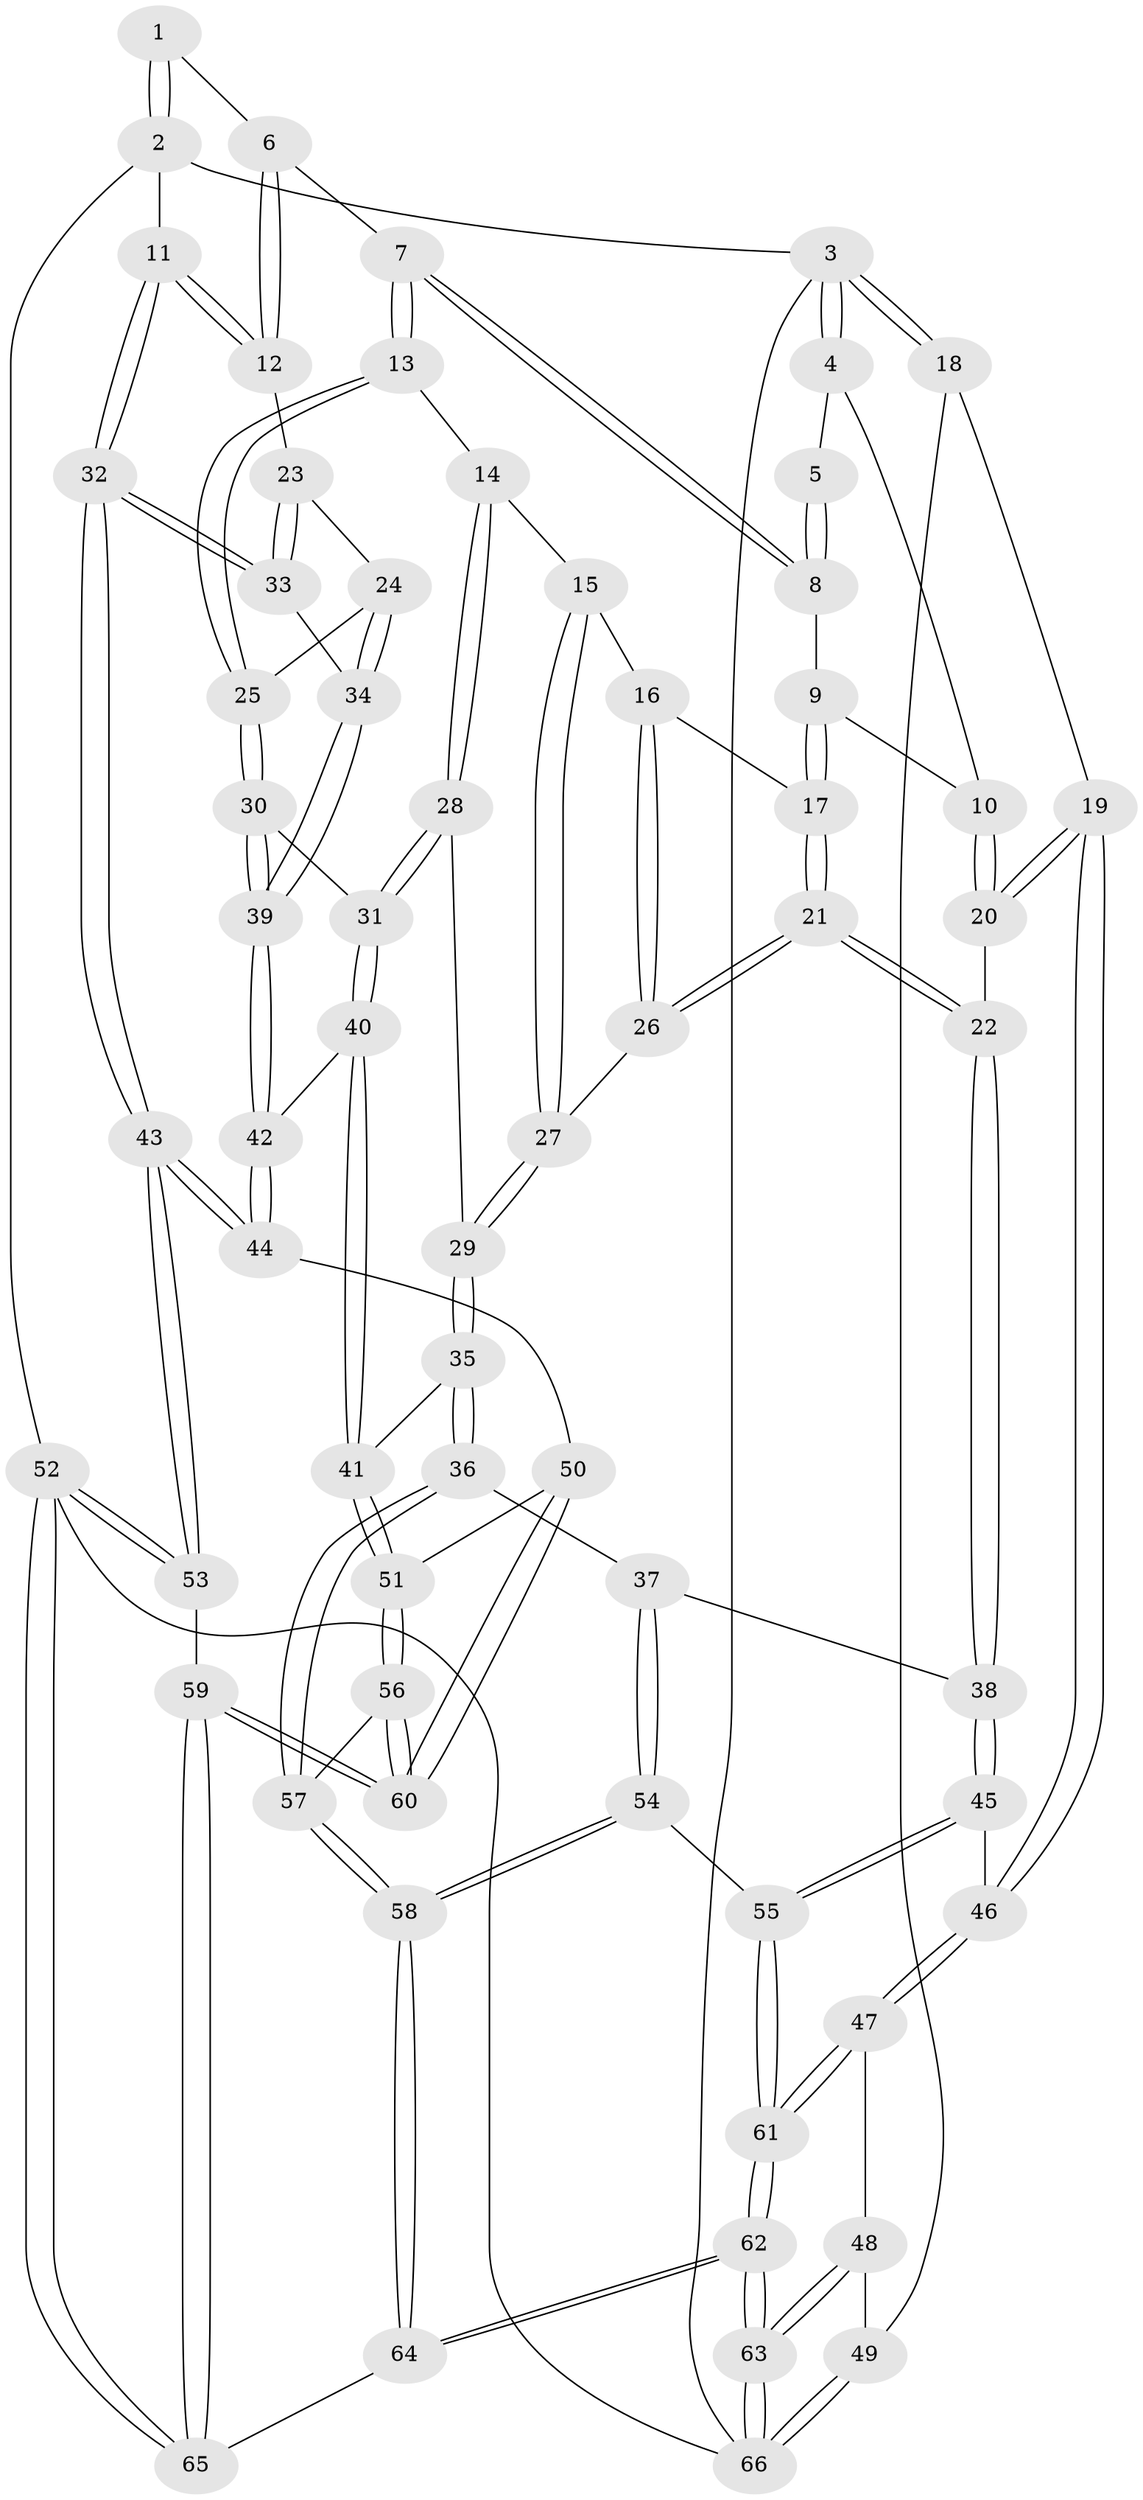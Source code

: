 // coarse degree distribution, {2: 0.15789473684210525, 6: 0.21052631578947367, 4: 0.3157894736842105, 3: 0.21052631578947367, 5: 0.10526315789473684}
// Generated by graph-tools (version 1.1) at 2025/07/03/04/25 22:07:01]
// undirected, 66 vertices, 162 edges
graph export_dot {
graph [start="1"]
  node [color=gray90,style=filled];
  1 [pos="+0.8419017184199171+0"];
  2 [pos="+1+0"];
  3 [pos="+0+0"];
  4 [pos="+0.38489496299106984+0"];
  5 [pos="+0.5308802915251287+0"];
  6 [pos="+0.8226646235435395+0.11166792331422952"];
  7 [pos="+0.6973713783807829+0.14213789616241487"];
  8 [pos="+0.6135662176962469+0.105153080632933"];
  9 [pos="+0.5979697336547839+0.1263208001682112"];
  10 [pos="+0.32530079936256145+0.11878559666306777"];
  11 [pos="+1+0.14265166803913273"];
  12 [pos="+0.9702054507097005+0.21425950703518032"];
  13 [pos="+0.700096426627937+0.15574160552437685"];
  14 [pos="+0.6619802928042484+0.30645271127412893"];
  15 [pos="+0.6520736713234763+0.30343371676979675"];
  16 [pos="+0.6133785543944256+0.2699714655704378"];
  17 [pos="+0.5902089957164759+0.13767253508550356"];
  18 [pos="+0+0.32916015712597113"];
  19 [pos="+0.06791014987132124+0.3455872817723405"];
  20 [pos="+0.2813736068067888+0.31518699182877075"];
  21 [pos="+0.34743163755542605+0.3379282817249616"];
  22 [pos="+0.33766160643148213+0.3400808846711828"];
  23 [pos="+0.8761590582909106+0.31963221440800915"];
  24 [pos="+0.8390756375439942+0.3561363144291578"];
  25 [pos="+0.8129065050039267+0.3702089445894772"];
  26 [pos="+0.4421521563782813+0.35223291197749235"];
  27 [pos="+0.5037921206910692+0.37107605520834386"];
  28 [pos="+0.7486480865922416+0.4023302246728775"];
  29 [pos="+0.6415828916824694+0.4446152260167816"];
  30 [pos="+0.7903991108474201+0.3937174315685314"];
  31 [pos="+0.7627445458483532+0.4030077257921167"];
  32 [pos="+1+0.4891552355149852"];
  33 [pos="+1+0.470324828681704"];
  34 [pos="+0.982410233474724+0.46874166441664605"];
  35 [pos="+0.5727332373774187+0.6243727535800137"];
  36 [pos="+0.5607458293658872+0.6281638036371228"];
  37 [pos="+0.5542730356503073+0.6276615666716685"];
  38 [pos="+0.4155362142398008+0.5569480069488896"];
  39 [pos="+0.8877299917059944+0.5545483976982053"];
  40 [pos="+0.7352639923263032+0.6259118722498597"];
  41 [pos="+0.6954202119096313+0.656379225441202"];
  42 [pos="+0.8952683610606026+0.6134730779196446"];
  43 [pos="+1+0.702623469521371"];
  44 [pos="+0.9390091162420178+0.6559222629646688"];
  45 [pos="+0.2808481372304095+0.7261800258136921"];
  46 [pos="+0.21354367727187068+0.7222368448527544"];
  47 [pos="+0.2068848879054949+0.7274676653634333"];
  48 [pos="+0.17811741114580257+0.7435177915826818"];
  49 [pos="+0+0.7889228788421397"];
  50 [pos="+0.8904881369349413+0.7166277820027533"];
  51 [pos="+0.7161307847378121+0.7108358442686264"];
  52 [pos="+1+1"];
  53 [pos="+1+0.8006860718404968"];
  54 [pos="+0.4063594147528736+0.8355630887350486"];
  55 [pos="+0.3828171909201442+0.836533875652287"];
  56 [pos="+0.7352986141652407+0.8520582699738484"];
  57 [pos="+0.5891662068506912+0.8710153713293729"];
  58 [pos="+0.5505715660477506+0.8985163749314296"];
  59 [pos="+0.8186982279282581+0.9129325981350972"];
  60 [pos="+0.8108693501596423+0.9009993972338891"];
  61 [pos="+0.25644646218823997+1"];
  62 [pos="+0.1697745066872052+1"];
  63 [pos="+0.040850432562092046+1"];
  64 [pos="+0.5435269765606469+1"];
  65 [pos="+0.8125950542917794+1"];
  66 [pos="+0+1"];
  1 -- 2;
  1 -- 2;
  1 -- 6;
  2 -- 3;
  2 -- 11;
  2 -- 52;
  3 -- 4;
  3 -- 4;
  3 -- 18;
  3 -- 18;
  3 -- 66;
  4 -- 5;
  4 -- 10;
  5 -- 8;
  5 -- 8;
  6 -- 7;
  6 -- 12;
  6 -- 12;
  7 -- 8;
  7 -- 8;
  7 -- 13;
  7 -- 13;
  8 -- 9;
  9 -- 10;
  9 -- 17;
  9 -- 17;
  10 -- 20;
  10 -- 20;
  11 -- 12;
  11 -- 12;
  11 -- 32;
  11 -- 32;
  12 -- 23;
  13 -- 14;
  13 -- 25;
  13 -- 25;
  14 -- 15;
  14 -- 28;
  14 -- 28;
  15 -- 16;
  15 -- 27;
  15 -- 27;
  16 -- 17;
  16 -- 26;
  16 -- 26;
  17 -- 21;
  17 -- 21;
  18 -- 19;
  18 -- 49;
  19 -- 20;
  19 -- 20;
  19 -- 46;
  19 -- 46;
  20 -- 22;
  21 -- 22;
  21 -- 22;
  21 -- 26;
  21 -- 26;
  22 -- 38;
  22 -- 38;
  23 -- 24;
  23 -- 33;
  23 -- 33;
  24 -- 25;
  24 -- 34;
  24 -- 34;
  25 -- 30;
  25 -- 30;
  26 -- 27;
  27 -- 29;
  27 -- 29;
  28 -- 29;
  28 -- 31;
  28 -- 31;
  29 -- 35;
  29 -- 35;
  30 -- 31;
  30 -- 39;
  30 -- 39;
  31 -- 40;
  31 -- 40;
  32 -- 33;
  32 -- 33;
  32 -- 43;
  32 -- 43;
  33 -- 34;
  34 -- 39;
  34 -- 39;
  35 -- 36;
  35 -- 36;
  35 -- 41;
  36 -- 37;
  36 -- 57;
  36 -- 57;
  37 -- 38;
  37 -- 54;
  37 -- 54;
  38 -- 45;
  38 -- 45;
  39 -- 42;
  39 -- 42;
  40 -- 41;
  40 -- 41;
  40 -- 42;
  41 -- 51;
  41 -- 51;
  42 -- 44;
  42 -- 44;
  43 -- 44;
  43 -- 44;
  43 -- 53;
  43 -- 53;
  44 -- 50;
  45 -- 46;
  45 -- 55;
  45 -- 55;
  46 -- 47;
  46 -- 47;
  47 -- 48;
  47 -- 61;
  47 -- 61;
  48 -- 49;
  48 -- 63;
  48 -- 63;
  49 -- 66;
  49 -- 66;
  50 -- 51;
  50 -- 60;
  50 -- 60;
  51 -- 56;
  51 -- 56;
  52 -- 53;
  52 -- 53;
  52 -- 65;
  52 -- 65;
  52 -- 66;
  53 -- 59;
  54 -- 55;
  54 -- 58;
  54 -- 58;
  55 -- 61;
  55 -- 61;
  56 -- 57;
  56 -- 60;
  56 -- 60;
  57 -- 58;
  57 -- 58;
  58 -- 64;
  58 -- 64;
  59 -- 60;
  59 -- 60;
  59 -- 65;
  59 -- 65;
  61 -- 62;
  61 -- 62;
  62 -- 63;
  62 -- 63;
  62 -- 64;
  62 -- 64;
  63 -- 66;
  63 -- 66;
  64 -- 65;
}

